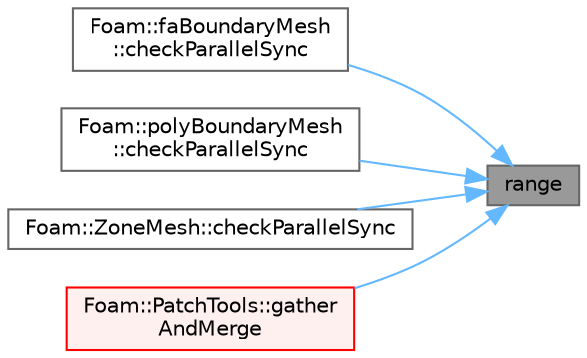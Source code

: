 digraph "range"
{
 // LATEX_PDF_SIZE
  bgcolor="transparent";
  edge [fontname=Helvetica,fontsize=10,labelfontname=Helvetica,labelfontsize=10];
  node [fontname=Helvetica,fontsize=10,shape=box,height=0.2,width=0.4];
  rankdir="RL";
  Node1 [id="Node000001",label="range",height=0.2,width=0.4,color="gray40", fillcolor="grey60", style="filled", fontcolor="black",tooltip=" "];
  Node1 -> Node2 [id="edge1_Node000001_Node000002",dir="back",color="steelblue1",style="solid",tooltip=" "];
  Node2 [id="Node000002",label="Foam::faBoundaryMesh\l::checkParallelSync",height=0.2,width=0.4,color="grey40", fillcolor="white", style="filled",URL="$classFoam_1_1faBoundaryMesh.html#ae0d853449ed62624abe28bda852337c6",tooltip=" "];
  Node1 -> Node3 [id="edge2_Node000001_Node000003",dir="back",color="steelblue1",style="solid",tooltip=" "];
  Node3 [id="Node000003",label="Foam::polyBoundaryMesh\l::checkParallelSync",height=0.2,width=0.4,color="grey40", fillcolor="white", style="filled",URL="$classFoam_1_1polyBoundaryMesh.html#ae0d853449ed62624abe28bda852337c6",tooltip=" "];
  Node1 -> Node4 [id="edge3_Node000001_Node000004",dir="back",color="steelblue1",style="solid",tooltip=" "];
  Node4 [id="Node000004",label="Foam::ZoneMesh::checkParallelSync",height=0.2,width=0.4,color="grey40", fillcolor="white", style="filled",URL="$classFoam_1_1ZoneMesh.html#ae0d853449ed62624abe28bda852337c6",tooltip=" "];
  Node1 -> Node5 [id="edge4_Node000001_Node000005",dir="back",color="steelblue1",style="solid",tooltip=" "];
  Node5 [id="Node000005",label="Foam::PatchTools::gather\lAndMerge",height=0.2,width=0.4,color="red", fillcolor="#FFF0F0", style="filled",URL="$classFoam_1_1PatchTools.html#a8695f134182627ad2bf982b50603b1b2",tooltip=" "];
}
